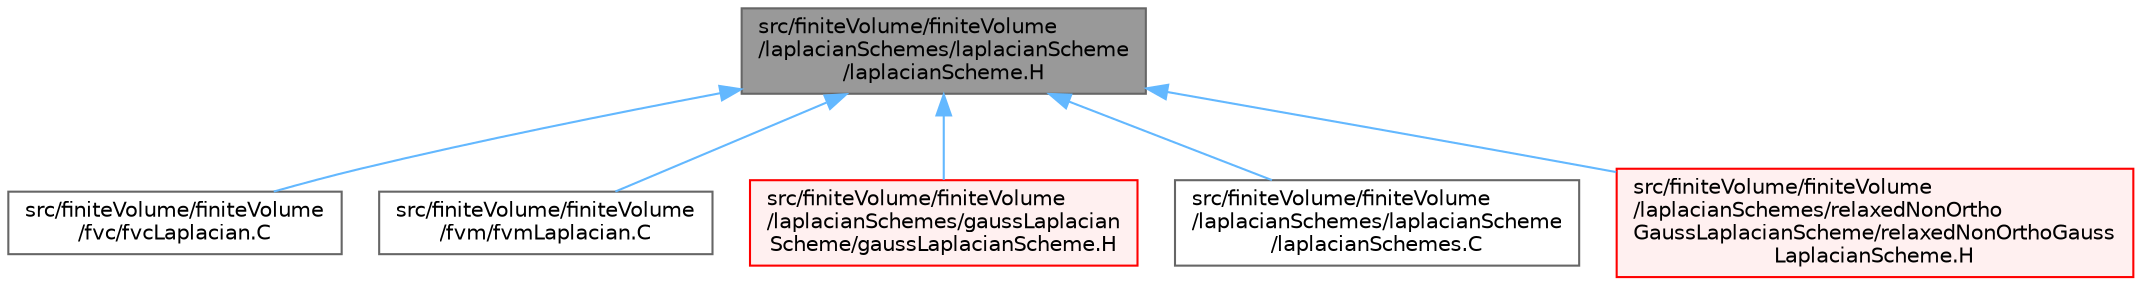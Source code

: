 digraph "src/finiteVolume/finiteVolume/laplacianSchemes/laplacianScheme/laplacianScheme.H"
{
 // LATEX_PDF_SIZE
  bgcolor="transparent";
  edge [fontname=Helvetica,fontsize=10,labelfontname=Helvetica,labelfontsize=10];
  node [fontname=Helvetica,fontsize=10,shape=box,height=0.2,width=0.4];
  Node1 [id="Node000001",label="src/finiteVolume/finiteVolume\l/laplacianSchemes/laplacianScheme\l/laplacianScheme.H",height=0.2,width=0.4,color="gray40", fillcolor="grey60", style="filled", fontcolor="black",tooltip=" "];
  Node1 -> Node2 [id="edge1_Node000001_Node000002",dir="back",color="steelblue1",style="solid",tooltip=" "];
  Node2 [id="Node000002",label="src/finiteVolume/finiteVolume\l/fvc/fvcLaplacian.C",height=0.2,width=0.4,color="grey40", fillcolor="white", style="filled",URL="$fvcLaplacian_8C.html",tooltip=" "];
  Node1 -> Node3 [id="edge2_Node000001_Node000003",dir="back",color="steelblue1",style="solid",tooltip=" "];
  Node3 [id="Node000003",label="src/finiteVolume/finiteVolume\l/fvm/fvmLaplacian.C",height=0.2,width=0.4,color="grey40", fillcolor="white", style="filled",URL="$fvmLaplacian_8C.html",tooltip=" "];
  Node1 -> Node4 [id="edge3_Node000001_Node000004",dir="back",color="steelblue1",style="solid",tooltip=" "];
  Node4 [id="Node000004",label="src/finiteVolume/finiteVolume\l/laplacianSchemes/gaussLaplacian\lScheme/gaussLaplacianScheme.H",height=0.2,width=0.4,color="red", fillcolor="#FFF0F0", style="filled",URL="$gaussLaplacianScheme_8H.html",tooltip=" "];
  Node1 -> Node7 [id="edge4_Node000001_Node000007",dir="back",color="steelblue1",style="solid",tooltip=" "];
  Node7 [id="Node000007",label="src/finiteVolume/finiteVolume\l/laplacianSchemes/laplacianScheme\l/laplacianSchemes.C",height=0.2,width=0.4,color="grey40", fillcolor="white", style="filled",URL="$laplacianSchemes_8C.html",tooltip=" "];
  Node1 -> Node8 [id="edge5_Node000001_Node000008",dir="back",color="steelblue1",style="solid",tooltip=" "];
  Node8 [id="Node000008",label="src/finiteVolume/finiteVolume\l/laplacianSchemes/relaxedNonOrtho\lGaussLaplacianScheme/relaxedNonOrthoGauss\lLaplacianScheme.H",height=0.2,width=0.4,color="red", fillcolor="#FFF0F0", style="filled",URL="$relaxedNonOrthoGaussLaplacianScheme_8H.html",tooltip=" "];
}
